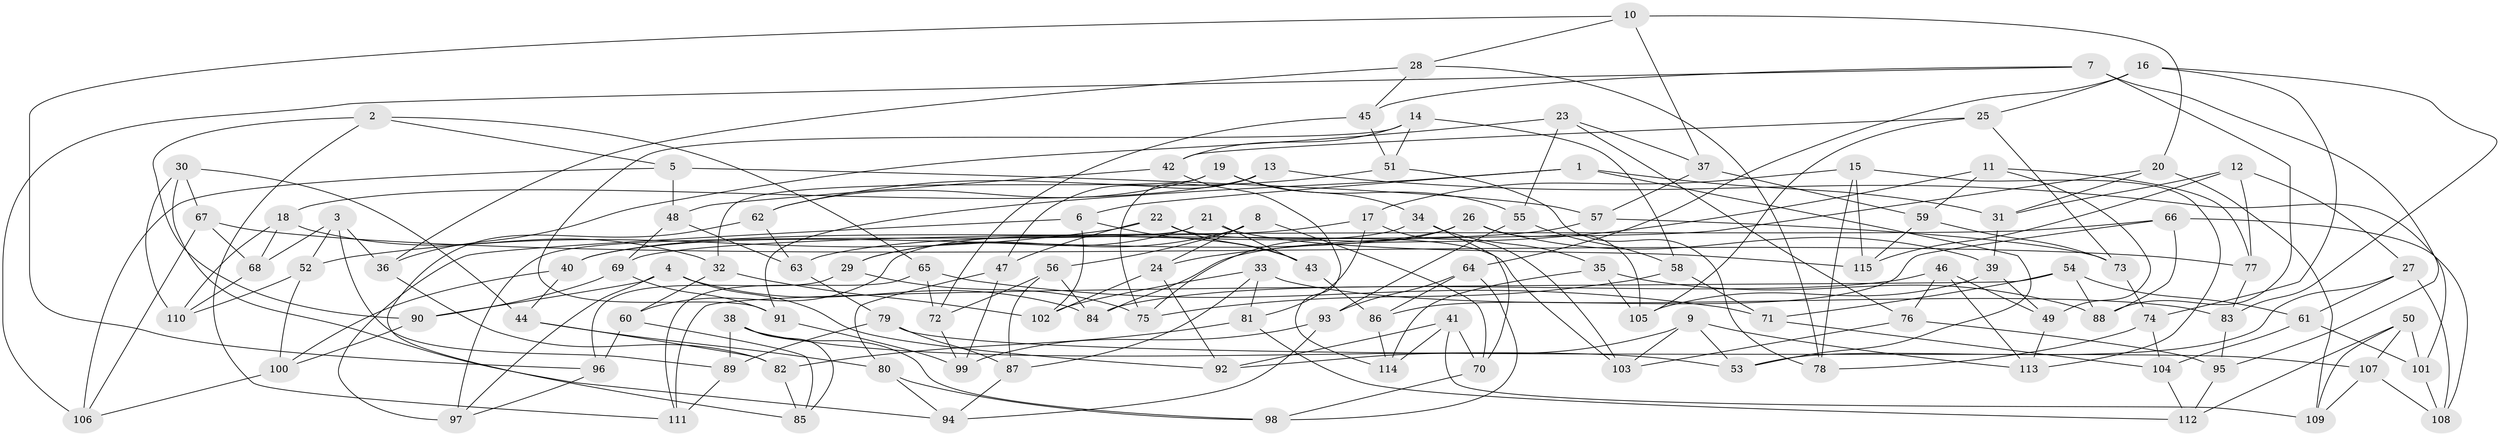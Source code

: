 // Generated by graph-tools (version 1.1) at 2025/50/03/09/25 03:50:54]
// undirected, 115 vertices, 230 edges
graph export_dot {
graph [start="1"]
  node [color=gray90,style=filled];
  1;
  2;
  3;
  4;
  5;
  6;
  7;
  8;
  9;
  10;
  11;
  12;
  13;
  14;
  15;
  16;
  17;
  18;
  19;
  20;
  21;
  22;
  23;
  24;
  25;
  26;
  27;
  28;
  29;
  30;
  31;
  32;
  33;
  34;
  35;
  36;
  37;
  38;
  39;
  40;
  41;
  42;
  43;
  44;
  45;
  46;
  47;
  48;
  49;
  50;
  51;
  52;
  53;
  54;
  55;
  56;
  57;
  58;
  59;
  60;
  61;
  62;
  63;
  64;
  65;
  66;
  67;
  68;
  69;
  70;
  71;
  72;
  73;
  74;
  75;
  76;
  77;
  78;
  79;
  80;
  81;
  82;
  83;
  84;
  85;
  86;
  87;
  88;
  89;
  90;
  91;
  92;
  93;
  94;
  95;
  96;
  97;
  98;
  99;
  100;
  101;
  102;
  103;
  104;
  105;
  106;
  107;
  108;
  109;
  110;
  111;
  112;
  113;
  114;
  115;
  1 -- 6;
  1 -- 31;
  1 -- 53;
  1 -- 91;
  2 -- 111;
  2 -- 65;
  2 -- 90;
  2 -- 5;
  3 -- 68;
  3 -- 52;
  3 -- 89;
  3 -- 36;
  4 -- 84;
  4 -- 90;
  4 -- 92;
  4 -- 97;
  5 -- 106;
  5 -- 57;
  5 -- 48;
  6 -- 43;
  6 -- 102;
  6 -- 97;
  7 -- 106;
  7 -- 88;
  7 -- 45;
  7 -- 95;
  8 -- 56;
  8 -- 24;
  8 -- 70;
  8 -- 29;
  9 -- 113;
  9 -- 103;
  9 -- 92;
  9 -- 53;
  10 -- 37;
  10 -- 28;
  10 -- 96;
  10 -- 20;
  11 -- 77;
  11 -- 24;
  11 -- 49;
  11 -- 59;
  12 -- 27;
  12 -- 115;
  12 -- 77;
  12 -- 31;
  13 -- 101;
  13 -- 47;
  13 -- 75;
  13 -- 18;
  14 -- 91;
  14 -- 58;
  14 -- 42;
  14 -- 51;
  15 -- 115;
  15 -- 17;
  15 -- 78;
  15 -- 113;
  16 -- 74;
  16 -- 25;
  16 -- 83;
  16 -- 64;
  17 -- 40;
  17 -- 81;
  17 -- 103;
  18 -- 110;
  18 -- 32;
  18 -- 68;
  19 -- 55;
  19 -- 34;
  19 -- 62;
  19 -- 32;
  20 -- 109;
  20 -- 84;
  20 -- 31;
  21 -- 115;
  21 -- 43;
  21 -- 97;
  21 -- 29;
  22 -- 52;
  22 -- 103;
  22 -- 43;
  22 -- 47;
  23 -- 55;
  23 -- 36;
  23 -- 37;
  23 -- 76;
  24 -- 102;
  24 -- 92;
  25 -- 42;
  25 -- 73;
  25 -- 105;
  26 -- 40;
  26 -- 75;
  26 -- 105;
  26 -- 39;
  27 -- 108;
  27 -- 61;
  27 -- 53;
  28 -- 36;
  28 -- 78;
  28 -- 45;
  29 -- 96;
  29 -- 75;
  30 -- 67;
  30 -- 94;
  30 -- 44;
  30 -- 110;
  31 -- 39;
  32 -- 60;
  32 -- 102;
  33 -- 87;
  33 -- 81;
  33 -- 102;
  33 -- 83;
  34 -- 35;
  34 -- 60;
  34 -- 70;
  35 -- 88;
  35 -- 105;
  35 -- 114;
  36 -- 82;
  37 -- 59;
  37 -- 57;
  38 -- 89;
  38 -- 85;
  38 -- 53;
  38 -- 98;
  39 -- 49;
  39 -- 105;
  40 -- 100;
  40 -- 44;
  41 -- 114;
  41 -- 92;
  41 -- 70;
  41 -- 109;
  42 -- 48;
  42 -- 114;
  43 -- 86;
  44 -- 80;
  44 -- 82;
  45 -- 72;
  45 -- 51;
  46 -- 113;
  46 -- 49;
  46 -- 76;
  46 -- 84;
  47 -- 99;
  47 -- 80;
  48 -- 63;
  48 -- 69;
  49 -- 113;
  50 -- 107;
  50 -- 101;
  50 -- 109;
  50 -- 112;
  51 -- 62;
  51 -- 78;
  52 -- 110;
  52 -- 100;
  54 -- 61;
  54 -- 111;
  54 -- 71;
  54 -- 88;
  55 -- 58;
  55 -- 93;
  56 -- 72;
  56 -- 87;
  56 -- 84;
  57 -- 63;
  57 -- 73;
  58 -- 75;
  58 -- 71;
  59 -- 115;
  59 -- 73;
  60 -- 85;
  60 -- 96;
  61 -- 104;
  61 -- 101;
  62 -- 85;
  62 -- 63;
  63 -- 79;
  64 -- 98;
  64 -- 93;
  64 -- 86;
  65 -- 72;
  65 -- 111;
  65 -- 71;
  66 -- 69;
  66 -- 88;
  66 -- 86;
  66 -- 108;
  67 -- 77;
  67 -- 68;
  67 -- 106;
  68 -- 110;
  69 -- 90;
  69 -- 91;
  70 -- 98;
  71 -- 104;
  72 -- 99;
  73 -- 74;
  74 -- 104;
  74 -- 78;
  76 -- 95;
  76 -- 103;
  77 -- 83;
  79 -- 89;
  79 -- 87;
  79 -- 107;
  80 -- 94;
  80 -- 98;
  81 -- 112;
  81 -- 82;
  82 -- 85;
  83 -- 95;
  86 -- 114;
  87 -- 94;
  89 -- 111;
  90 -- 100;
  91 -- 99;
  93 -- 94;
  93 -- 99;
  95 -- 112;
  96 -- 97;
  100 -- 106;
  101 -- 108;
  104 -- 112;
  107 -- 109;
  107 -- 108;
}
